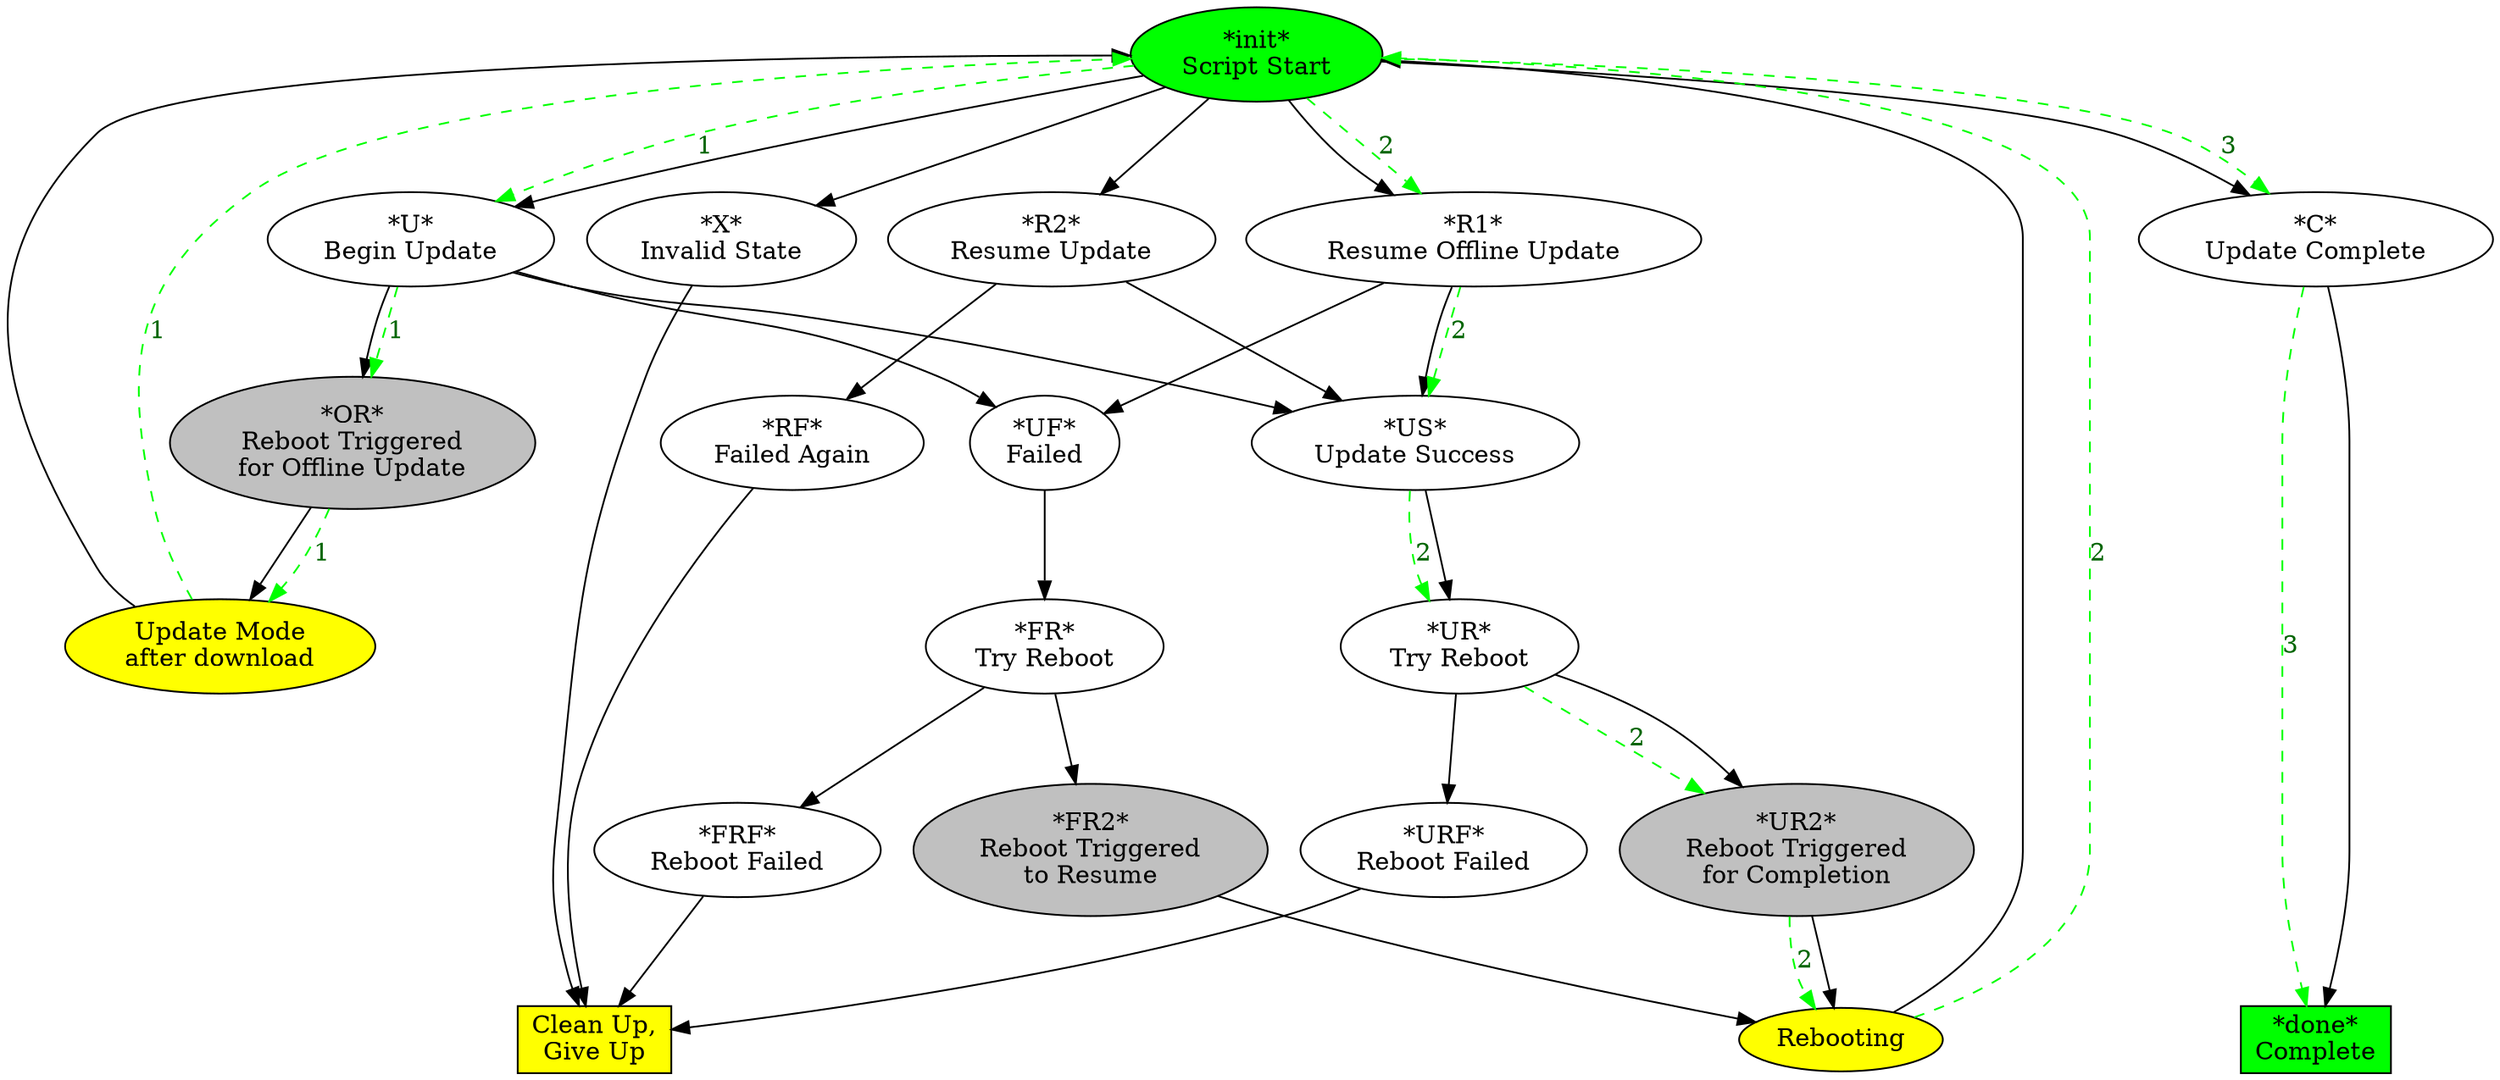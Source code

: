 digraph States
{
init[label="*init*\nScript Start", fillcolor=green, style=filled];

{
rank=same;
ud_begin[label="*U*\nBegin Update"];
ud_resume1[label="*R1*\nResume Offline Update"];
ud_resume2[label="*R2*\nResume Update"];
ud_multifail[label="*X*\nInvalid State"];
ud_done[label="*C*\nUpdate Complete"];
}

{
rank=same;
u_success[label="*OR*\nReboot Triggered\nfor Offline Update", fillcolor=grey, style=filled];
ud_success[label="*US*\nUpdate Success"];
ud_failed[label="*UF*\nFailed"];
ud_failed_again[label="*RF*\nFailed Again"];
}

offline_mode[label="Update Mode\nafter download", fillcolor=yellow, style=filled];
rb_try[label="*UR*\nTry Reboot"];
rb_try2[label="*FR*\nTry Reboot"];
rb_success[label="*UR2*\nReboot Triggered\nfor Completion", fillcolor=grey, style=filled];
rb_success2[label="*FR2*\nReboot Triggered\nto Resume", fillcolor=grey, style=filled];
rb_doing[label="Rebooting", fillcolor=yellow, style=filled];
rb_failed[label="*URF*\nReboot Failed"];
rb_failed2[label="*FRF*\nReboot Failed"];

{
rank=same;
give_up[label="Clean Up,\nGive Up", fillcolor=yellow, style=filled, shape=box];
done[label="*done*\nComplete", fillcolor=green, style=filled, shape=box];
}

init -> ud_begin -> ud_success -> rb_try -> rb_success -> rb_doing -> init -> ud_done -> done;
ud_begin -> ud_failed -> rb_try2 -> rb_success2 -> rb_doing;
ud_begin -> u_success-> offline_mode -> init;
rb_try -> rb_failed -> give_up;
rb_try2 -> rb_failed2 -> give_up;

init -> ud_resume1 -> ud_success;
ud_resume1 -> ud_failed;
init -> ud_resume2 -> ud_success;
ud_resume2 -> ud_failed_again -> give_up;

init -> ud_multifail -> give_up;

subgraph happy_path
{
edge[color=green, fontcolor=darkgreen, style=dashed];
edge[label="1"];
init -> ud_begin -> u_success -> offline_mode -> init;
edge[label="2"];
init -> ud_resume1 -> ud_success -> rb_try -> rb_success -> rb_doing -> init;
edge[label="3"];
init -> ud_done -> done;
}

}
